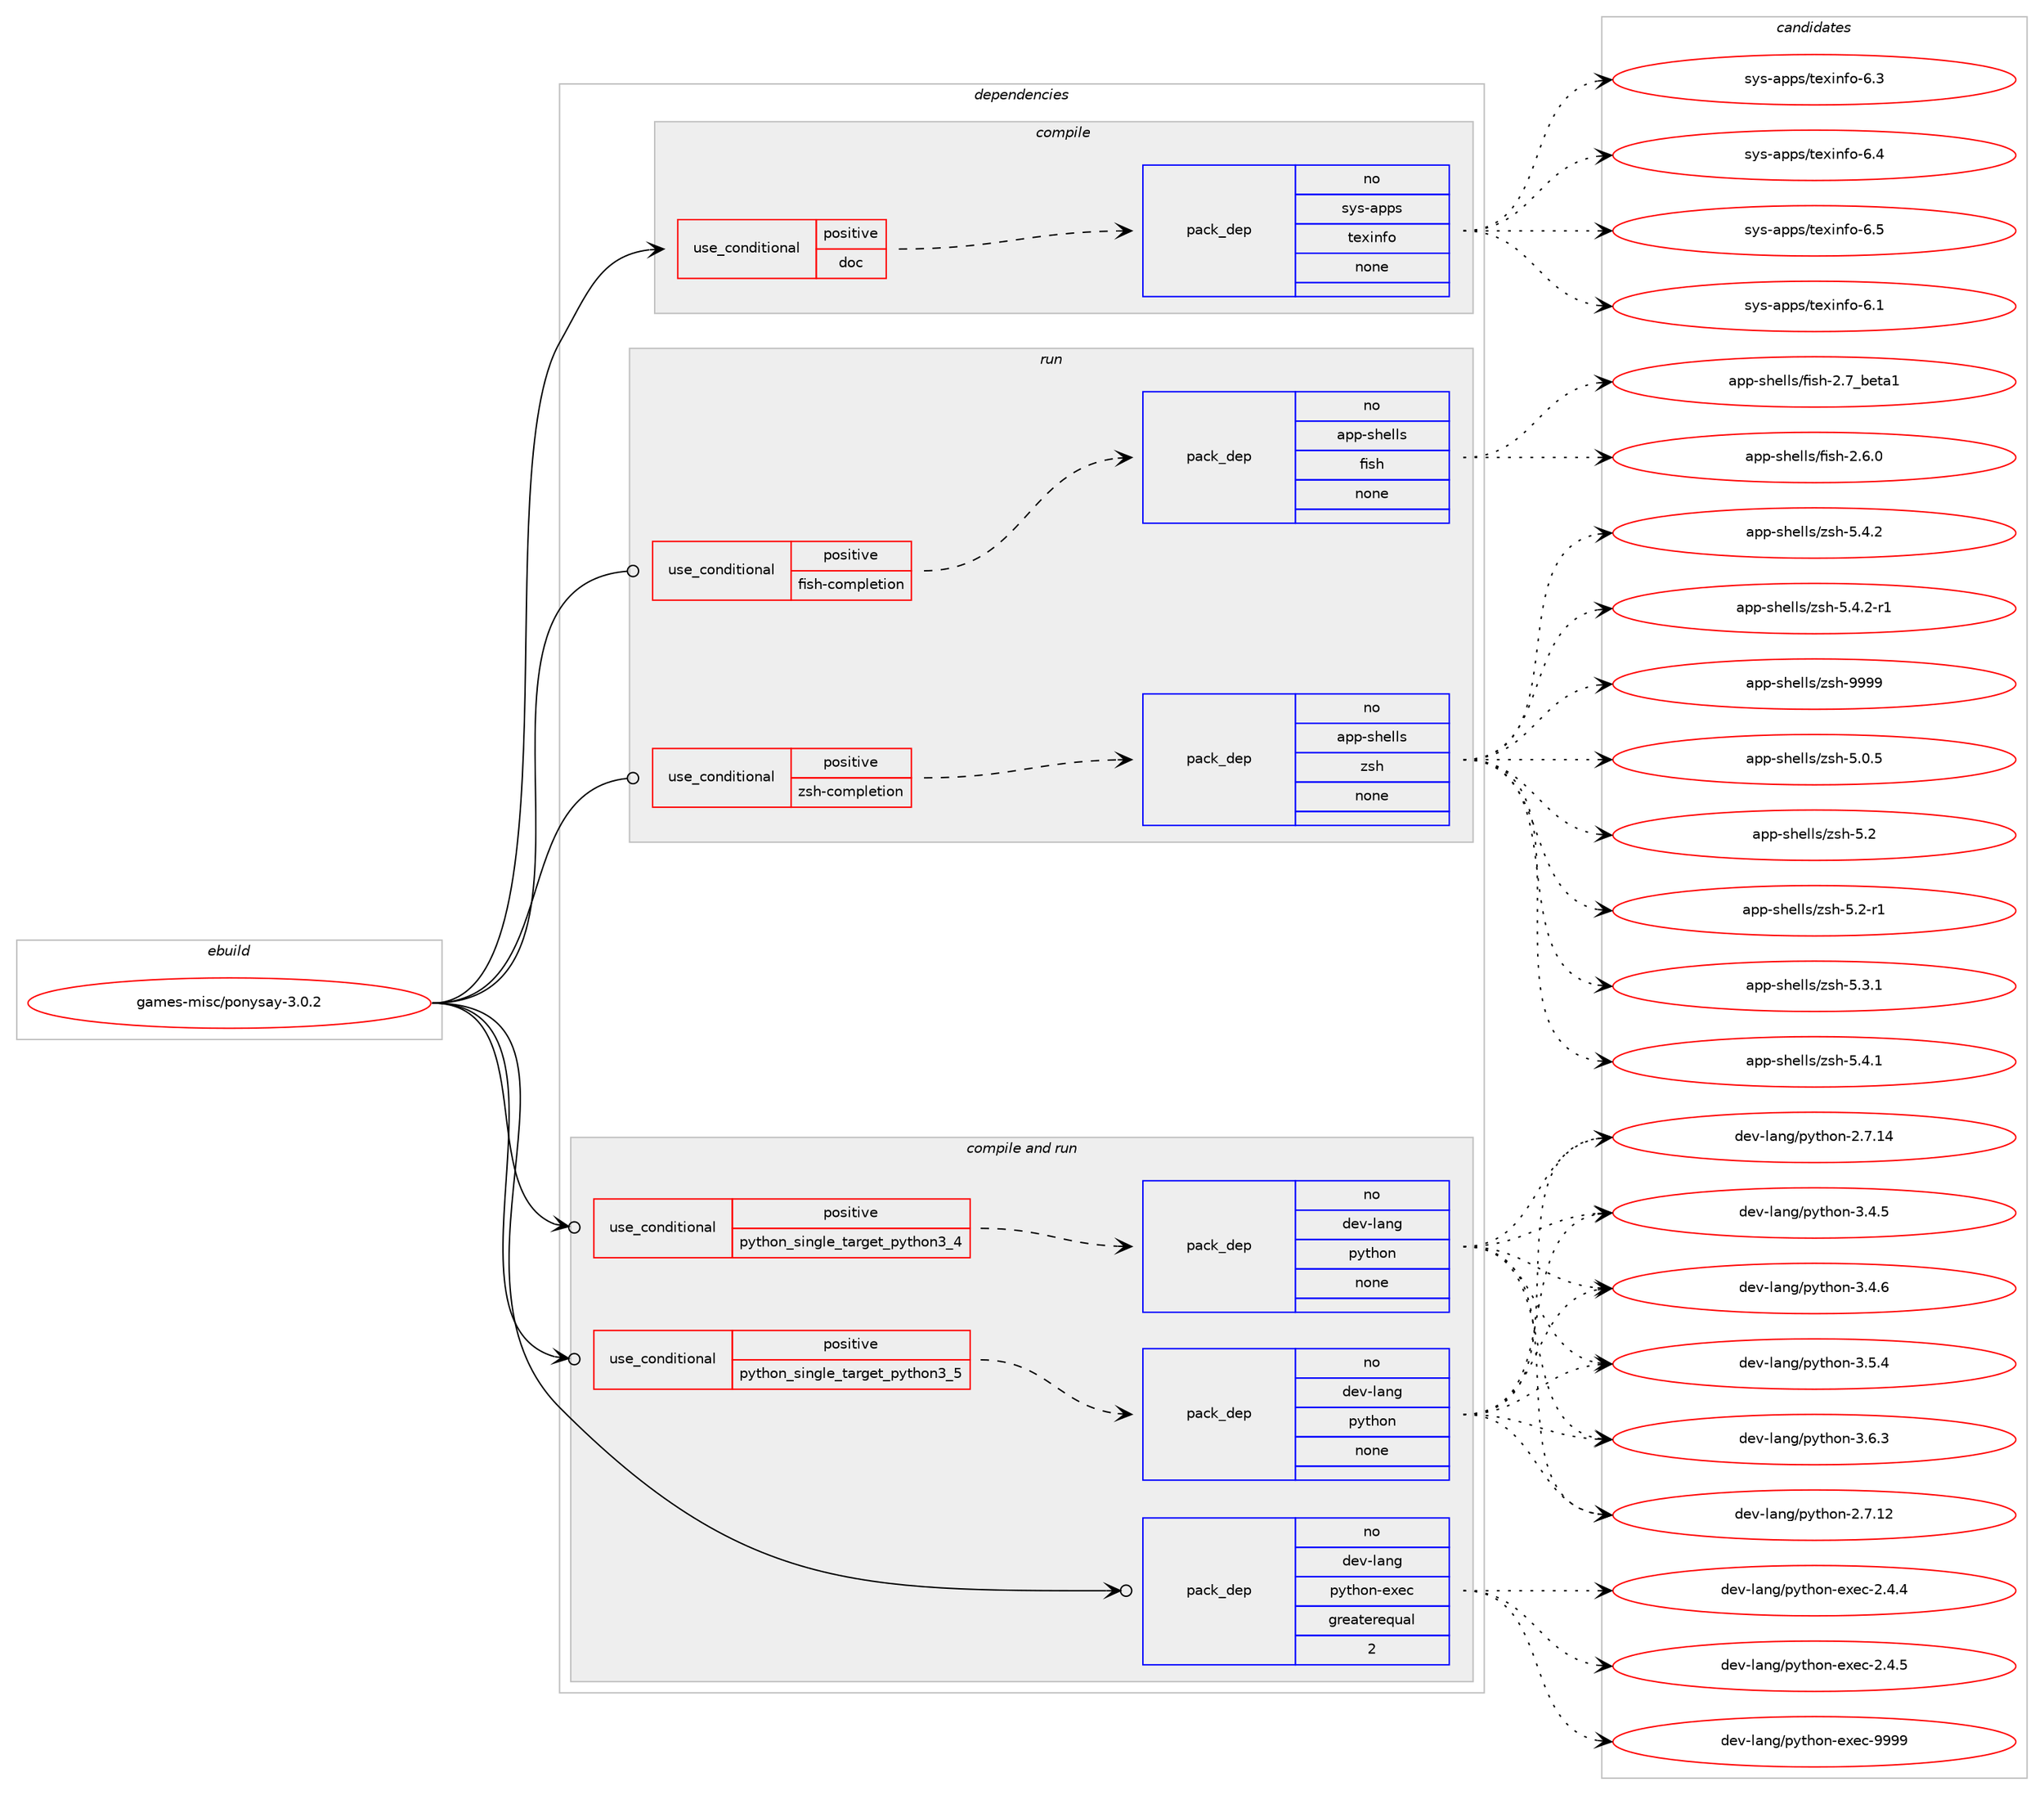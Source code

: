digraph prolog {

# *************
# Graph options
# *************

newrank=true;
concentrate=true;
compound=true;
graph [rankdir=LR,fontname=Helvetica,fontsize=10,ranksep=1.5];#, ranksep=2.5, nodesep=0.2];
edge  [arrowhead=vee];
node  [fontname=Helvetica,fontsize=10];

# **********
# The ebuild
# **********

subgraph cluster_leftcol {
color=gray;
rank=same;
label=<<i>ebuild</i>>;
id [label="games-misc/ponysay-3.0.2", color=red, width=4, href="../games-misc/ponysay-3.0.2.svg"];
}

# ****************
# The dependencies
# ****************

subgraph cluster_midcol {
color=gray;
label=<<i>dependencies</i>>;
subgraph cluster_compile {
fillcolor="#eeeeee";
style=filled;
label=<<i>compile</i>>;
subgraph cond80781 {
dependency300595 [label=<<TABLE BORDER="0" CELLBORDER="1" CELLSPACING="0" CELLPADDING="4"><TR><TD ROWSPAN="3" CELLPADDING="10">use_conditional</TD></TR><TR><TD>positive</TD></TR><TR><TD>doc</TD></TR></TABLE>>, shape=none, color=red];
subgraph pack215133 {
dependency300596 [label=<<TABLE BORDER="0" CELLBORDER="1" CELLSPACING="0" CELLPADDING="4" WIDTH="220"><TR><TD ROWSPAN="6" CELLPADDING="30">pack_dep</TD></TR><TR><TD WIDTH="110">no</TD></TR><TR><TD>sys-apps</TD></TR><TR><TD>texinfo</TD></TR><TR><TD>none</TD></TR><TR><TD></TD></TR></TABLE>>, shape=none, color=blue];
}
dependency300595:e -> dependency300596:w [weight=20,style="dashed",arrowhead="vee"];
}
id:e -> dependency300595:w [weight=20,style="solid",arrowhead="vee"];
}
subgraph cluster_compileandrun {
fillcolor="#eeeeee";
style=filled;
label=<<i>compile and run</i>>;
subgraph cond80782 {
dependency300597 [label=<<TABLE BORDER="0" CELLBORDER="1" CELLSPACING="0" CELLPADDING="4"><TR><TD ROWSPAN="3" CELLPADDING="10">use_conditional</TD></TR><TR><TD>positive</TD></TR><TR><TD>python_single_target_python3_4</TD></TR></TABLE>>, shape=none, color=red];
subgraph pack215134 {
dependency300598 [label=<<TABLE BORDER="0" CELLBORDER="1" CELLSPACING="0" CELLPADDING="4" WIDTH="220"><TR><TD ROWSPAN="6" CELLPADDING="30">pack_dep</TD></TR><TR><TD WIDTH="110">no</TD></TR><TR><TD>dev-lang</TD></TR><TR><TD>python</TD></TR><TR><TD>none</TD></TR><TR><TD></TD></TR></TABLE>>, shape=none, color=blue];
}
dependency300597:e -> dependency300598:w [weight=20,style="dashed",arrowhead="vee"];
}
id:e -> dependency300597:w [weight=20,style="solid",arrowhead="odotvee"];
subgraph cond80783 {
dependency300599 [label=<<TABLE BORDER="0" CELLBORDER="1" CELLSPACING="0" CELLPADDING="4"><TR><TD ROWSPAN="3" CELLPADDING="10">use_conditional</TD></TR><TR><TD>positive</TD></TR><TR><TD>python_single_target_python3_5</TD></TR></TABLE>>, shape=none, color=red];
subgraph pack215135 {
dependency300600 [label=<<TABLE BORDER="0" CELLBORDER="1" CELLSPACING="0" CELLPADDING="4" WIDTH="220"><TR><TD ROWSPAN="6" CELLPADDING="30">pack_dep</TD></TR><TR><TD WIDTH="110">no</TD></TR><TR><TD>dev-lang</TD></TR><TR><TD>python</TD></TR><TR><TD>none</TD></TR><TR><TD></TD></TR></TABLE>>, shape=none, color=blue];
}
dependency300599:e -> dependency300600:w [weight=20,style="dashed",arrowhead="vee"];
}
id:e -> dependency300599:w [weight=20,style="solid",arrowhead="odotvee"];
subgraph pack215136 {
dependency300601 [label=<<TABLE BORDER="0" CELLBORDER="1" CELLSPACING="0" CELLPADDING="4" WIDTH="220"><TR><TD ROWSPAN="6" CELLPADDING="30">pack_dep</TD></TR><TR><TD WIDTH="110">no</TD></TR><TR><TD>dev-lang</TD></TR><TR><TD>python-exec</TD></TR><TR><TD>greaterequal</TD></TR><TR><TD>2</TD></TR></TABLE>>, shape=none, color=blue];
}
id:e -> dependency300601:w [weight=20,style="solid",arrowhead="odotvee"];
}
subgraph cluster_run {
fillcolor="#eeeeee";
style=filled;
label=<<i>run</i>>;
subgraph cond80784 {
dependency300602 [label=<<TABLE BORDER="0" CELLBORDER="1" CELLSPACING="0" CELLPADDING="4"><TR><TD ROWSPAN="3" CELLPADDING="10">use_conditional</TD></TR><TR><TD>positive</TD></TR><TR><TD>fish-completion</TD></TR></TABLE>>, shape=none, color=red];
subgraph pack215137 {
dependency300603 [label=<<TABLE BORDER="0" CELLBORDER="1" CELLSPACING="0" CELLPADDING="4" WIDTH="220"><TR><TD ROWSPAN="6" CELLPADDING="30">pack_dep</TD></TR><TR><TD WIDTH="110">no</TD></TR><TR><TD>app-shells</TD></TR><TR><TD>fish</TD></TR><TR><TD>none</TD></TR><TR><TD></TD></TR></TABLE>>, shape=none, color=blue];
}
dependency300602:e -> dependency300603:w [weight=20,style="dashed",arrowhead="vee"];
}
id:e -> dependency300602:w [weight=20,style="solid",arrowhead="odot"];
subgraph cond80785 {
dependency300604 [label=<<TABLE BORDER="0" CELLBORDER="1" CELLSPACING="0" CELLPADDING="4"><TR><TD ROWSPAN="3" CELLPADDING="10">use_conditional</TD></TR><TR><TD>positive</TD></TR><TR><TD>zsh-completion</TD></TR></TABLE>>, shape=none, color=red];
subgraph pack215138 {
dependency300605 [label=<<TABLE BORDER="0" CELLBORDER="1" CELLSPACING="0" CELLPADDING="4" WIDTH="220"><TR><TD ROWSPAN="6" CELLPADDING="30">pack_dep</TD></TR><TR><TD WIDTH="110">no</TD></TR><TR><TD>app-shells</TD></TR><TR><TD>zsh</TD></TR><TR><TD>none</TD></TR><TR><TD></TD></TR></TABLE>>, shape=none, color=blue];
}
dependency300604:e -> dependency300605:w [weight=20,style="dashed",arrowhead="vee"];
}
id:e -> dependency300604:w [weight=20,style="solid",arrowhead="odot"];
}
}

# **************
# The candidates
# **************

subgraph cluster_choices {
rank=same;
color=gray;
label=<<i>candidates</i>>;

subgraph choice215133 {
color=black;
nodesep=1;
choice11512111545971121121154711610112010511010211145544649 [label="sys-apps/texinfo-6.1", color=red, width=4,href="../sys-apps/texinfo-6.1.svg"];
choice11512111545971121121154711610112010511010211145544651 [label="sys-apps/texinfo-6.3", color=red, width=4,href="../sys-apps/texinfo-6.3.svg"];
choice11512111545971121121154711610112010511010211145544652 [label="sys-apps/texinfo-6.4", color=red, width=4,href="../sys-apps/texinfo-6.4.svg"];
choice11512111545971121121154711610112010511010211145544653 [label="sys-apps/texinfo-6.5", color=red, width=4,href="../sys-apps/texinfo-6.5.svg"];
dependency300596:e -> choice11512111545971121121154711610112010511010211145544649:w [style=dotted,weight="100"];
dependency300596:e -> choice11512111545971121121154711610112010511010211145544651:w [style=dotted,weight="100"];
dependency300596:e -> choice11512111545971121121154711610112010511010211145544652:w [style=dotted,weight="100"];
dependency300596:e -> choice11512111545971121121154711610112010511010211145544653:w [style=dotted,weight="100"];
}
subgraph choice215134 {
color=black;
nodesep=1;
choice10010111845108971101034711212111610411111045504655464950 [label="dev-lang/python-2.7.12", color=red, width=4,href="../dev-lang/python-2.7.12.svg"];
choice10010111845108971101034711212111610411111045504655464952 [label="dev-lang/python-2.7.14", color=red, width=4,href="../dev-lang/python-2.7.14.svg"];
choice100101118451089711010347112121116104111110455146524653 [label="dev-lang/python-3.4.5", color=red, width=4,href="../dev-lang/python-3.4.5.svg"];
choice100101118451089711010347112121116104111110455146524654 [label="dev-lang/python-3.4.6", color=red, width=4,href="../dev-lang/python-3.4.6.svg"];
choice100101118451089711010347112121116104111110455146534652 [label="dev-lang/python-3.5.4", color=red, width=4,href="../dev-lang/python-3.5.4.svg"];
choice100101118451089711010347112121116104111110455146544651 [label="dev-lang/python-3.6.3", color=red, width=4,href="../dev-lang/python-3.6.3.svg"];
dependency300598:e -> choice10010111845108971101034711212111610411111045504655464950:w [style=dotted,weight="100"];
dependency300598:e -> choice10010111845108971101034711212111610411111045504655464952:w [style=dotted,weight="100"];
dependency300598:e -> choice100101118451089711010347112121116104111110455146524653:w [style=dotted,weight="100"];
dependency300598:e -> choice100101118451089711010347112121116104111110455146524654:w [style=dotted,weight="100"];
dependency300598:e -> choice100101118451089711010347112121116104111110455146534652:w [style=dotted,weight="100"];
dependency300598:e -> choice100101118451089711010347112121116104111110455146544651:w [style=dotted,weight="100"];
}
subgraph choice215135 {
color=black;
nodesep=1;
choice10010111845108971101034711212111610411111045504655464950 [label="dev-lang/python-2.7.12", color=red, width=4,href="../dev-lang/python-2.7.12.svg"];
choice10010111845108971101034711212111610411111045504655464952 [label="dev-lang/python-2.7.14", color=red, width=4,href="../dev-lang/python-2.7.14.svg"];
choice100101118451089711010347112121116104111110455146524653 [label="dev-lang/python-3.4.5", color=red, width=4,href="../dev-lang/python-3.4.5.svg"];
choice100101118451089711010347112121116104111110455146524654 [label="dev-lang/python-3.4.6", color=red, width=4,href="../dev-lang/python-3.4.6.svg"];
choice100101118451089711010347112121116104111110455146534652 [label="dev-lang/python-3.5.4", color=red, width=4,href="../dev-lang/python-3.5.4.svg"];
choice100101118451089711010347112121116104111110455146544651 [label="dev-lang/python-3.6.3", color=red, width=4,href="../dev-lang/python-3.6.3.svg"];
dependency300600:e -> choice10010111845108971101034711212111610411111045504655464950:w [style=dotted,weight="100"];
dependency300600:e -> choice10010111845108971101034711212111610411111045504655464952:w [style=dotted,weight="100"];
dependency300600:e -> choice100101118451089711010347112121116104111110455146524653:w [style=dotted,weight="100"];
dependency300600:e -> choice100101118451089711010347112121116104111110455146524654:w [style=dotted,weight="100"];
dependency300600:e -> choice100101118451089711010347112121116104111110455146534652:w [style=dotted,weight="100"];
dependency300600:e -> choice100101118451089711010347112121116104111110455146544651:w [style=dotted,weight="100"];
}
subgraph choice215136 {
color=black;
nodesep=1;
choice1001011184510897110103471121211161041111104510112010199455046524652 [label="dev-lang/python-exec-2.4.4", color=red, width=4,href="../dev-lang/python-exec-2.4.4.svg"];
choice1001011184510897110103471121211161041111104510112010199455046524653 [label="dev-lang/python-exec-2.4.5", color=red, width=4,href="../dev-lang/python-exec-2.4.5.svg"];
choice10010111845108971101034711212111610411111045101120101994557575757 [label="dev-lang/python-exec-9999", color=red, width=4,href="../dev-lang/python-exec-9999.svg"];
dependency300601:e -> choice1001011184510897110103471121211161041111104510112010199455046524652:w [style=dotted,weight="100"];
dependency300601:e -> choice1001011184510897110103471121211161041111104510112010199455046524653:w [style=dotted,weight="100"];
dependency300601:e -> choice10010111845108971101034711212111610411111045101120101994557575757:w [style=dotted,weight="100"];
}
subgraph choice215137 {
color=black;
nodesep=1;
choice971121124511510410110810811547102105115104455046544648 [label="app-shells/fish-2.6.0", color=red, width=4,href="../app-shells/fish-2.6.0.svg"];
choice9711211245115104101108108115471021051151044550465595981011169749 [label="app-shells/fish-2.7_beta1", color=red, width=4,href="../app-shells/fish-2.7_beta1.svg"];
dependency300603:e -> choice971121124511510410110810811547102105115104455046544648:w [style=dotted,weight="100"];
dependency300603:e -> choice9711211245115104101108108115471021051151044550465595981011169749:w [style=dotted,weight="100"];
}
subgraph choice215138 {
color=black;
nodesep=1;
choice971121124511510410110810811547122115104455346484653 [label="app-shells/zsh-5.0.5", color=red, width=4,href="../app-shells/zsh-5.0.5.svg"];
choice97112112451151041011081081154712211510445534650 [label="app-shells/zsh-5.2", color=red, width=4,href="../app-shells/zsh-5.2.svg"];
choice971121124511510410110810811547122115104455346504511449 [label="app-shells/zsh-5.2-r1", color=red, width=4,href="../app-shells/zsh-5.2-r1.svg"];
choice971121124511510410110810811547122115104455346514649 [label="app-shells/zsh-5.3.1", color=red, width=4,href="../app-shells/zsh-5.3.1.svg"];
choice971121124511510410110810811547122115104455346524649 [label="app-shells/zsh-5.4.1", color=red, width=4,href="../app-shells/zsh-5.4.1.svg"];
choice971121124511510410110810811547122115104455346524650 [label="app-shells/zsh-5.4.2", color=red, width=4,href="../app-shells/zsh-5.4.2.svg"];
choice9711211245115104101108108115471221151044553465246504511449 [label="app-shells/zsh-5.4.2-r1", color=red, width=4,href="../app-shells/zsh-5.4.2-r1.svg"];
choice9711211245115104101108108115471221151044557575757 [label="app-shells/zsh-9999", color=red, width=4,href="../app-shells/zsh-9999.svg"];
dependency300605:e -> choice971121124511510410110810811547122115104455346484653:w [style=dotted,weight="100"];
dependency300605:e -> choice97112112451151041011081081154712211510445534650:w [style=dotted,weight="100"];
dependency300605:e -> choice971121124511510410110810811547122115104455346504511449:w [style=dotted,weight="100"];
dependency300605:e -> choice971121124511510410110810811547122115104455346514649:w [style=dotted,weight="100"];
dependency300605:e -> choice971121124511510410110810811547122115104455346524649:w [style=dotted,weight="100"];
dependency300605:e -> choice971121124511510410110810811547122115104455346524650:w [style=dotted,weight="100"];
dependency300605:e -> choice9711211245115104101108108115471221151044553465246504511449:w [style=dotted,weight="100"];
dependency300605:e -> choice9711211245115104101108108115471221151044557575757:w [style=dotted,weight="100"];
}
}

}
